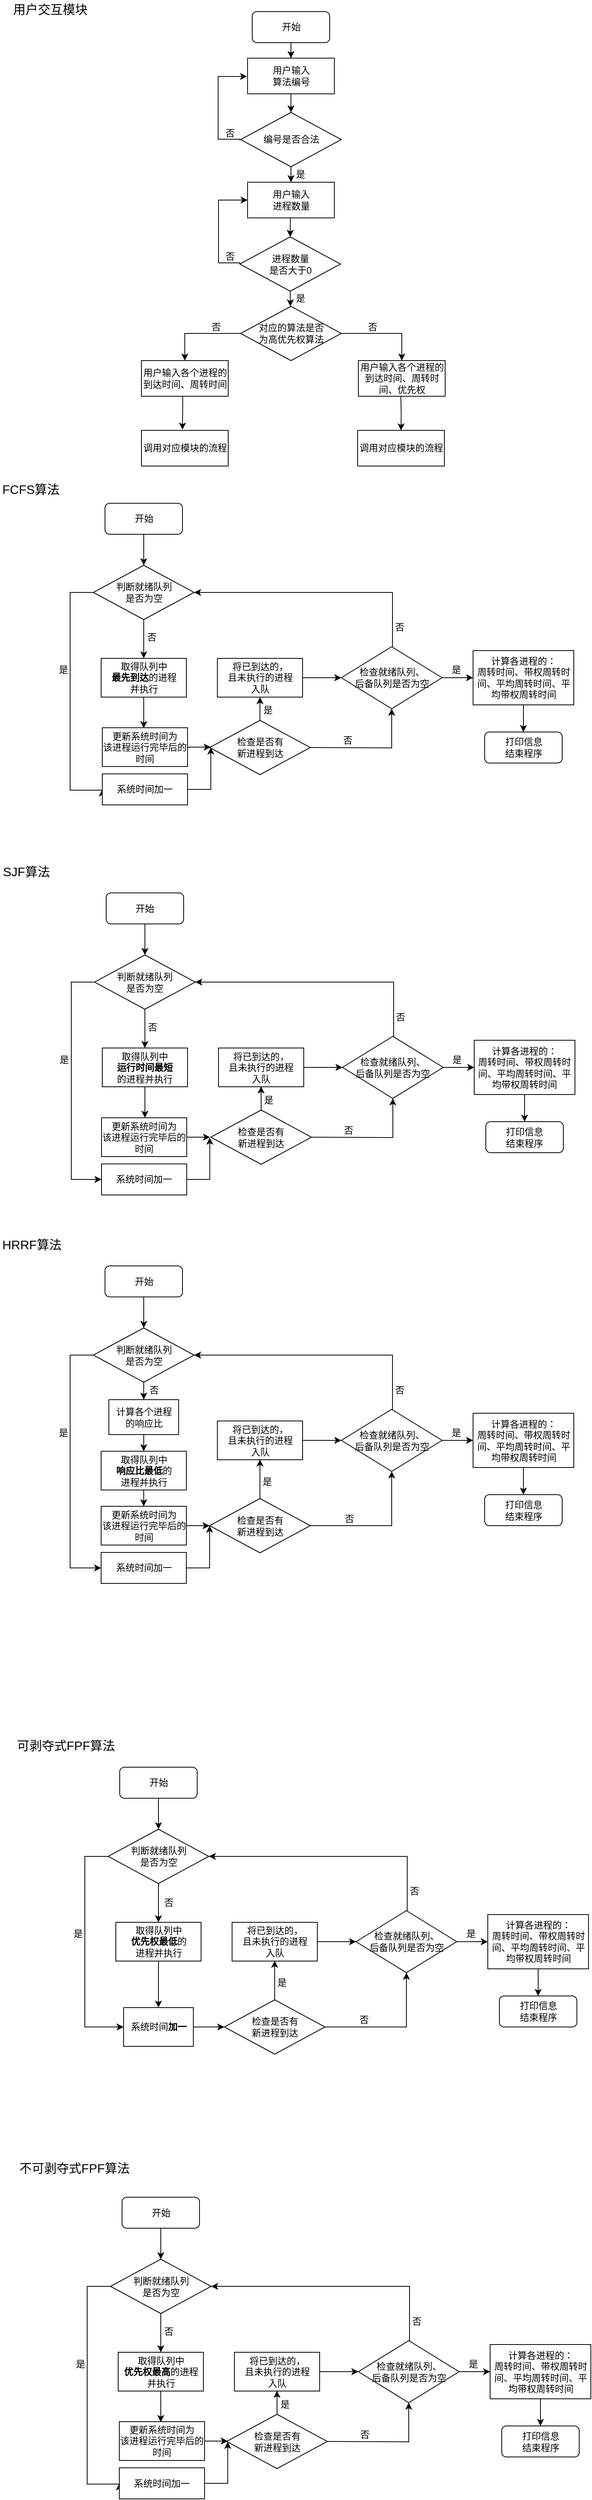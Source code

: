 <mxfile version="12.2.4" pages="1"><diagram id="Lmqe7AXTInENx8nF-MW2" name="Page-1"><mxGraphModel dx="1148" dy="631" grid="0" gridSize="10" guides="1" tooltips="1" connect="1" arrows="0" fold="1" page="1" pageScale="1" pageWidth="850" pageHeight="1100" math="0" shadow="0"><root><mxCell id="0"/><mxCell id="1" parent="0"/><mxCell id="92" value="&lt;font style=&quot;font-size: 16px&quot;&gt;FCFS算法&lt;/font&gt;" style="text;html=1;resizable=0;points=[];autosize=1;align=left;verticalAlign=top;spacingTop=-4;" parent="1" vertex="1"><mxGeometry x="28.5" y="644" width="90" height="20" as="geometry"/></mxCell><mxCell id="95" value="" style="edgeStyle=orthogonalEdgeStyle;rounded=0;orthogonalLoop=1;jettySize=auto;html=1;entryX=0.5;entryY=0;entryDx=0;entryDy=0;" parent="1" source="93" target="98" edge="1"><mxGeometry relative="1" as="geometry"><mxPoint x="213.5" y="764" as="targetPoint"/></mxGeometry></mxCell><mxCell id="93" value="开始" style="rounded=1;whiteSpace=wrap;html=1;" parent="1" vertex="1"><mxGeometry x="163.5" y="674" width="100" height="40" as="geometry"/></mxCell><mxCell id="98" value="判断就绪队列&lt;br&gt;是否为空" style="rhombus;whiteSpace=wrap;html=1;" parent="1" vertex="1"><mxGeometry x="148.5" y="754" width="130" height="70" as="geometry"/></mxCell><mxCell id="110" value="" style="edgeStyle=orthogonalEdgeStyle;rounded=0;orthogonalLoop=1;jettySize=auto;html=1;" parent="1" source="105" edge="1"><mxGeometry relative="1" as="geometry"><mxPoint x="213.5" y="964" as="targetPoint"/></mxGeometry></mxCell><mxCell id="105" value="取得队列中&lt;br&gt;&lt;b&gt;最先到达&lt;/b&gt;的进程&lt;br&gt;并执行" style="rounded=0;whiteSpace=wrap;html=1;" parent="1" vertex="1"><mxGeometry x="158.5" y="874" width="110" height="50" as="geometry"/></mxCell><mxCell id="106" value="" style="edgeStyle=orthogonalEdgeStyle;rounded=0;orthogonalLoop=1;jettySize=auto;html=1;" parent="1" source="98" target="105" edge="1"><mxGeometry relative="1" as="geometry"><mxPoint x="213.5" y="824" as="sourcePoint"/><mxPoint x="213.5" y="904" as="targetPoint"/></mxGeometry></mxCell><mxCell id="108" value="否" style="text;html=1;resizable=0;points=[];autosize=1;align=left;verticalAlign=top;spacingTop=-4;" parent="1" vertex="1"><mxGeometry x="215.5" y="837" width="30" height="20" as="geometry"/></mxCell><mxCell id="114" value="检查是否有&lt;br&gt;新进程到达" style="rhombus;whiteSpace=wrap;html=1;" parent="1" vertex="1"><mxGeometry x="298.5" y="954" width="130" height="70" as="geometry"/></mxCell><mxCell id="115" value="将已到达的，&lt;br&gt;且未执行的进程&lt;br&gt;入队" style="rounded=0;whiteSpace=wrap;html=1;" parent="1" vertex="1"><mxGeometry x="308.5" y="874" width="110" height="50" as="geometry"/></mxCell><mxCell id="116" value="" style="edgeStyle=orthogonalEdgeStyle;rounded=0;orthogonalLoop=1;jettySize=auto;html=1;" parent="1" edge="1"><mxGeometry relative="1" as="geometry"><mxPoint x="363.5" y="954" as="sourcePoint"/><mxPoint x="363.5" y="924" as="targetPoint"/></mxGeometry></mxCell><mxCell id="137" value="" style="edgeStyle=orthogonalEdgeStyle;rounded=0;orthogonalLoop=1;jettySize=auto;html=1;" parent="1" source="117" edge="1"><mxGeometry relative="1" as="geometry"><mxPoint x="638.5" y="899" as="targetPoint"/></mxGeometry></mxCell><mxCell id="117" value="检查就绪队列、&lt;br&gt;后备队列是否为空" style="rhombus;whiteSpace=wrap;html=1;" parent="1" vertex="1"><mxGeometry x="468.5" y="859" width="130" height="80" as="geometry"/></mxCell><mxCell id="127" value="" style="endArrow=classic;html=1;entryX=0;entryY=0.5;entryDx=0;entryDy=0;exitX=1;exitY=0.5;exitDx=0;exitDy=0;" parent="1" source="115" target="117" edge="1"><mxGeometry width="50" height="50" relative="1" as="geometry"><mxPoint x="28.5" y="1094" as="sourcePoint"/><mxPoint x="78.5" y="1044" as="targetPoint"/></mxGeometry></mxCell><mxCell id="128" value="" style="endArrow=classic;html=1;edgeStyle=orthogonalEdgeStyle;rounded=0;" parent="1" target="117" edge="1"><mxGeometry width="50" height="50" relative="1" as="geometry"><mxPoint x="428.5" y="989" as="sourcePoint"/><mxPoint x="78.5" y="1044" as="targetPoint"/></mxGeometry></mxCell><mxCell id="129" value="否" style="text;html=1;resizable=0;points=[];autosize=1;align=left;verticalAlign=top;spacingTop=-4;" parent="1" vertex="1"><mxGeometry x="468.5" y="970" width="30" height="20" as="geometry"/></mxCell><mxCell id="130" value="是" style="text;html=1;resizable=0;points=[];autosize=1;align=left;verticalAlign=top;spacingTop=-4;" parent="1" vertex="1"><mxGeometry x="365.5" y="931" width="30" height="20" as="geometry"/></mxCell><mxCell id="134" value="" style="endArrow=classic;html=1;edgeStyle=orthogonalEdgeStyle;entryX=0;entryY=0.5;entryDx=0;entryDy=0;exitX=0;exitY=0.5;exitDx=0;exitDy=0;rounded=0;" parent="1" source="98" target="285" edge="1"><mxGeometry width="50" height="50" relative="1" as="geometry"><mxPoint x="28.5" y="1094" as="sourcePoint"/><mxPoint x="168.147" y="989.471" as="targetPoint"/><Array as="points"><mxPoint x="118.5" y="789"/><mxPoint x="118.5" y="1044"/></Array></mxGeometry></mxCell><mxCell id="135" value="是" style="text;html=1;resizable=0;points=[];autosize=1;align=left;verticalAlign=top;spacingTop=-4;" parent="1" vertex="1"><mxGeometry x="101.5" y="879" width="30" height="20" as="geometry"/></mxCell><mxCell id="138" value="打印信息&lt;br&gt;结束程序" style="rounded=1;whiteSpace=wrap;html=1;" parent="1" vertex="1"><mxGeometry x="653.5" y="969" width="100" height="40" as="geometry"/></mxCell><mxCell id="141" value="" style="edgeStyle=orthogonalEdgeStyle;rounded=0;orthogonalLoop=1;jettySize=auto;html=1;entryX=0.5;entryY=0;entryDx=0;entryDy=0;" parent="1" source="139" target="138" edge="1"><mxGeometry relative="1" as="geometry"><mxPoint x="703.5" y="1014" as="targetPoint"/></mxGeometry></mxCell><mxCell id="139" value="计算各进程的：&lt;br&gt;周转时间、带权周转时间、平均周转时间、平均带权周转时间" style="rounded=0;whiteSpace=wrap;html=1;" parent="1" vertex="1"><mxGeometry x="638.5" y="864" width="130" height="70" as="geometry"/></mxCell><mxCell id="143" value="" style="endArrow=classic;html=1;edgeStyle=orthogonalEdgeStyle;exitX=0.5;exitY=0;exitDx=0;exitDy=0;entryX=1;entryY=0.5;entryDx=0;entryDy=0;rounded=0;" parent="1" source="117" target="98" edge="1"><mxGeometry width="50" height="50" relative="1" as="geometry"><mxPoint x="568.5" y="754" as="sourcePoint"/><mxPoint x="218.5" y="734" as="targetPoint"/><Array as="points"><mxPoint x="534.5" y="789"/></Array></mxGeometry></mxCell><mxCell id="144" value="是" style="text;html=1;resizable=0;points=[];autosize=1;align=left;verticalAlign=top;spacingTop=-4;" parent="1" vertex="1"><mxGeometry x="608.5" y="879" width="30" height="20" as="geometry"/></mxCell><mxCell id="145" value="否" style="text;html=1;resizable=0;points=[];autosize=1;align=left;verticalAlign=top;spacingTop=-4;" parent="1" vertex="1"><mxGeometry x="535.5" y="824" width="30" height="20" as="geometry"/></mxCell><mxCell id="146" value="" style="edgeStyle=orthogonalEdgeStyle;rounded=0;orthogonalLoop=1;jettySize=auto;html=1;entryX=0.5;entryY=0;entryDx=0;entryDy=0;" parent="1" source="147" target="148" edge="1"><mxGeometry relative="1" as="geometry"><mxPoint x="215" y="1266.5" as="targetPoint"/></mxGeometry></mxCell><mxCell id="147" value="开始" style="rounded=1;whiteSpace=wrap;html=1;" parent="1" vertex="1"><mxGeometry x="165" y="1176.5" width="100" height="40" as="geometry"/></mxCell><mxCell id="148" value="判断就绪队列&lt;br&gt;是否为空" style="rhombus;whiteSpace=wrap;html=1;" parent="1" vertex="1"><mxGeometry x="150" y="1256.5" width="130" height="70" as="geometry"/></mxCell><mxCell id="149" value="" style="edgeStyle=orthogonalEdgeStyle;rounded=0;orthogonalLoop=1;jettySize=auto;html=1;" parent="1" source="150" edge="1"><mxGeometry relative="1" as="geometry"><mxPoint x="215" y="1466.5" as="targetPoint"/></mxGeometry></mxCell><mxCell id="150" value="取得队列中&lt;br&gt;&lt;b&gt;运行时间最短&lt;/b&gt;&lt;br&gt;的进程并执行" style="rounded=0;whiteSpace=wrap;html=1;" parent="1" vertex="1"><mxGeometry x="160" y="1376.5" width="110" height="50" as="geometry"/></mxCell><mxCell id="152" value="" style="edgeStyle=orthogonalEdgeStyle;rounded=0;orthogonalLoop=1;jettySize=auto;html=1;" parent="1" source="148" target="150" edge="1"><mxGeometry relative="1" as="geometry"><mxPoint x="215" y="1326.5" as="sourcePoint"/><mxPoint x="215" y="1406.5" as="targetPoint"/></mxGeometry></mxCell><mxCell id="153" value="否" style="text;html=1;resizable=0;points=[];autosize=1;align=left;verticalAlign=top;spacingTop=-4;" parent="1" vertex="1"><mxGeometry x="217" y="1339.5" width="30" height="20" as="geometry"/></mxCell><mxCell id="154" value="检查是否有&lt;br&gt;新进程到达" style="rhombus;whiteSpace=wrap;html=1;" parent="1" vertex="1"><mxGeometry x="300" y="1456.5" width="130" height="70" as="geometry"/></mxCell><mxCell id="155" value="将已到达的，&lt;br&gt;且未执行的进程&lt;br&gt;入队" style="rounded=0;whiteSpace=wrap;html=1;" parent="1" vertex="1"><mxGeometry x="310" y="1376.5" width="110" height="50" as="geometry"/></mxCell><mxCell id="156" value="" style="edgeStyle=orthogonalEdgeStyle;rounded=0;orthogonalLoop=1;jettySize=auto;html=1;" parent="1" edge="1"><mxGeometry relative="1" as="geometry"><mxPoint x="365" y="1456.5" as="sourcePoint"/><mxPoint x="364.941" y="1426.088" as="targetPoint"/></mxGeometry></mxCell><mxCell id="157" value="" style="edgeStyle=orthogonalEdgeStyle;rounded=0;orthogonalLoop=1;jettySize=auto;html=1;" parent="1" source="158" edge="1"><mxGeometry relative="1" as="geometry"><mxPoint x="640" y="1401.5" as="targetPoint"/></mxGeometry></mxCell><mxCell id="158" value="检查就绪队列、&lt;br&gt;后备队列是否为空" style="rhombus;whiteSpace=wrap;html=1;" parent="1" vertex="1"><mxGeometry x="470" y="1361.5" width="130" height="80" as="geometry"/></mxCell><mxCell id="160" value="" style="endArrow=classic;html=1;entryX=0;entryY=0.5;entryDx=0;entryDy=0;exitX=1;exitY=0.5;exitDx=0;exitDy=0;" parent="1" source="155" target="158" edge="1"><mxGeometry width="50" height="50" relative="1" as="geometry"><mxPoint x="30" y="1596.5" as="sourcePoint"/><mxPoint x="80" y="1546.5" as="targetPoint"/></mxGeometry></mxCell><mxCell id="161" value="" style="endArrow=classic;html=1;edgeStyle=orthogonalEdgeStyle;rounded=0;" parent="1" target="158" edge="1"><mxGeometry width="50" height="50" relative="1" as="geometry"><mxPoint x="430" y="1491.5" as="sourcePoint"/><mxPoint x="80" y="1546.5" as="targetPoint"/></mxGeometry></mxCell><mxCell id="162" value="否" style="text;html=1;resizable=0;points=[];autosize=1;align=left;verticalAlign=top;spacingTop=-4;" parent="1" vertex="1"><mxGeometry x="470" y="1472.5" width="30" height="20" as="geometry"/></mxCell><mxCell id="163" value="是" style="text;html=1;resizable=0;points=[];autosize=1;align=left;verticalAlign=top;spacingTop=-4;" parent="1" vertex="1"><mxGeometry x="367" y="1433.5" width="30" height="20" as="geometry"/></mxCell><mxCell id="164" value="" style="endArrow=classic;html=1;edgeStyle=orthogonalEdgeStyle;exitX=0;exitY=0.5;exitDx=0;exitDy=0;rounded=0;entryX=0;entryY=0.5;entryDx=0;entryDy=0;" parent="1" source="148" target="280" edge="1"><mxGeometry width="50" height="50" relative="1" as="geometry"><mxPoint x="30" y="1596.5" as="sourcePoint"/><mxPoint x="169.647" y="1491.971" as="targetPoint"/><Array as="points"><mxPoint x="120" y="1291.5"/><mxPoint x="120" y="1546.5"/></Array></mxGeometry></mxCell><mxCell id="165" value="是" style="text;html=1;resizable=0;points=[];autosize=1;align=left;verticalAlign=top;spacingTop=-4;" parent="1" vertex="1"><mxGeometry x="103" y="1381.5" width="30" height="20" as="geometry"/></mxCell><mxCell id="166" value="打印信息&lt;br&gt;结束程序" style="rounded=1;whiteSpace=wrap;html=1;" parent="1" vertex="1"><mxGeometry x="655" y="1471.5" width="100" height="40" as="geometry"/></mxCell><mxCell id="167" value="" style="edgeStyle=orthogonalEdgeStyle;rounded=0;orthogonalLoop=1;jettySize=auto;html=1;entryX=0.5;entryY=0;entryDx=0;entryDy=0;" parent="1" source="168" target="166" edge="1"><mxGeometry relative="1" as="geometry"><mxPoint x="705" y="1516.5" as="targetPoint"/></mxGeometry></mxCell><mxCell id="168" value="计算各进程的：&lt;br&gt;周转时间、带权周转时间、平均周转时间、平均带权周转时间" style="rounded=0;whiteSpace=wrap;html=1;" parent="1" vertex="1"><mxGeometry x="640" y="1366.5" width="130" height="70" as="geometry"/></mxCell><mxCell id="169" value="" style="endArrow=classic;html=1;edgeStyle=orthogonalEdgeStyle;exitX=0.5;exitY=0;exitDx=0;exitDy=0;entryX=1;entryY=0.5;entryDx=0;entryDy=0;rounded=0;" parent="1" source="158" target="148" edge="1"><mxGeometry width="50" height="50" relative="1" as="geometry"><mxPoint x="570" y="1256.5" as="sourcePoint"/><mxPoint x="220" y="1236.5" as="targetPoint"/><Array as="points"><mxPoint x="536" y="1291.5"/></Array></mxGeometry></mxCell><mxCell id="170" value="是" style="text;html=1;resizable=0;points=[];autosize=1;align=left;verticalAlign=top;spacingTop=-4;" parent="1" vertex="1"><mxGeometry x="610" y="1381.5" width="30" height="20" as="geometry"/></mxCell><mxCell id="171" value="否" style="text;html=1;resizable=0;points=[];autosize=1;align=left;verticalAlign=top;spacingTop=-4;" parent="1" vertex="1"><mxGeometry x="537" y="1326.5" width="30" height="20" as="geometry"/></mxCell><mxCell id="172" value="&lt;font style=&quot;font-size: 16px&quot;&gt;SJF算法&lt;/font&gt;" style="text;html=1;resizable=0;points=[];autosize=1;align=left;verticalAlign=top;spacingTop=-4;" parent="1" vertex="1"><mxGeometry x="30" y="1136.5" width="80" height="20" as="geometry"/></mxCell><mxCell id="200" value="" style="edgeStyle=orthogonalEdgeStyle;rounded=0;orthogonalLoop=1;jettySize=auto;html=1;entryX=0.5;entryY=0;entryDx=0;entryDy=0;" parent="1" source="201" target="202" edge="1"><mxGeometry relative="1" as="geometry"><mxPoint x="213.5" y="1747.5" as="targetPoint"/></mxGeometry></mxCell><mxCell id="201" value="开始" style="rounded=1;whiteSpace=wrap;html=1;" parent="1" vertex="1"><mxGeometry x="163.5" y="1657.5" width="100" height="40" as="geometry"/></mxCell><mxCell id="202" value="判断就绪队列&lt;br&gt;是否为空" style="rhombus;whiteSpace=wrap;html=1;" parent="1" vertex="1"><mxGeometry x="148.5" y="1737.5" width="130" height="70" as="geometry"/></mxCell><mxCell id="205" value="更新系统时间为&lt;br&gt;该进程运行完毕后的时间" style="rounded=0;whiteSpace=wrap;html=1;" parent="1" vertex="1"><mxGeometry x="158.5" y="1967.5" width="110" height="50" as="geometry"/></mxCell><mxCell id="208" value="检查是否有&lt;br&gt;新进程到达" style="rhombus;whiteSpace=wrap;html=1;" parent="1" vertex="1"><mxGeometry x="298.5" y="1957.5" width="130" height="70" as="geometry"/></mxCell><mxCell id="209" value="将已到达的，&lt;br&gt;且未执行的进程&lt;br&gt;入队" style="rounded=0;whiteSpace=wrap;html=1;" parent="1" vertex="1"><mxGeometry x="308.5" y="1857.5" width="110" height="50" as="geometry"/></mxCell><mxCell id="210" value="" style="edgeStyle=orthogonalEdgeStyle;rounded=0;orthogonalLoop=1;jettySize=auto;html=1;exitX=0.5;exitY=0;exitDx=0;exitDy=0;" parent="1" source="208" edge="1"><mxGeometry relative="1" as="geometry"><mxPoint x="363.5" y="1937.5" as="sourcePoint"/><mxPoint x="363.441" y="1907.088" as="targetPoint"/></mxGeometry></mxCell><mxCell id="211" value="" style="edgeStyle=orthogonalEdgeStyle;rounded=0;orthogonalLoop=1;jettySize=auto;html=1;" parent="1" source="212" edge="1"><mxGeometry relative="1" as="geometry"><mxPoint x="638.5" y="1882.5" as="targetPoint"/></mxGeometry></mxCell><mxCell id="212" value="检查就绪队列、&lt;br&gt;后备队列是否为空" style="rhombus;whiteSpace=wrap;html=1;" parent="1" vertex="1"><mxGeometry x="468.5" y="1842.5" width="130" height="80" as="geometry"/></mxCell><mxCell id="213" value="" style="endArrow=classic;html=1;entryX=0;entryY=0.5;entryDx=0;entryDy=0;exitX=1;exitY=0.5;exitDx=0;exitDy=0;" parent="1" source="205" target="208" edge="1"><mxGeometry width="50" height="50" relative="1" as="geometry"><mxPoint x="28.5" y="2407.5" as="sourcePoint"/><mxPoint x="78.5" y="2357.5" as="targetPoint"/></mxGeometry></mxCell><mxCell id="214" value="" style="endArrow=classic;html=1;entryX=0;entryY=0.5;entryDx=0;entryDy=0;exitX=1;exitY=0.5;exitDx=0;exitDy=0;" parent="1" source="209" target="212" edge="1"><mxGeometry width="50" height="50" relative="1" as="geometry"><mxPoint x="28.5" y="2077.5" as="sourcePoint"/><mxPoint x="78.5" y="2027.5" as="targetPoint"/></mxGeometry></mxCell><mxCell id="215" value="" style="endArrow=classic;html=1;edgeStyle=orthogonalEdgeStyle;rounded=0;entryX=0.5;entryY=1;entryDx=0;entryDy=0;exitX=1;exitY=0.5;exitDx=0;exitDy=0;" parent="1" source="208" target="212" edge="1"><mxGeometry width="50" height="50" relative="1" as="geometry"><mxPoint x="428.5" y="1980" as="sourcePoint"/><mxPoint x="534.029" y="1929.674" as="targetPoint"/></mxGeometry></mxCell><mxCell id="216" value="否" style="text;html=1;resizable=0;points=[];autosize=1;align=left;verticalAlign=top;spacingTop=-4;" parent="1" vertex="1"><mxGeometry x="470.5" y="1973.5" width="30" height="20" as="geometry"/></mxCell><mxCell id="217" value="是" style="text;html=1;resizable=0;points=[];autosize=1;align=left;verticalAlign=top;spacingTop=-4;" parent="1" vertex="1"><mxGeometry x="364.5" y="1925.5" width="30" height="20" as="geometry"/></mxCell><mxCell id="218" value="" style="endArrow=classic;html=1;edgeStyle=orthogonalEdgeStyle;entryX=0;entryY=0.5;entryDx=0;entryDy=0;exitX=0;exitY=0.5;exitDx=0;exitDy=0;rounded=0;" parent="1" source="202" target="270" edge="1"><mxGeometry width="50" height="50" relative="1" as="geometry"><mxPoint x="28.5" y="2077.5" as="sourcePoint"/><mxPoint x="78.5" y="2027.5" as="targetPoint"/><Array as="points"><mxPoint x="118.5" y="1772.5"/><mxPoint x="118.5" y="2047.5"/></Array></mxGeometry></mxCell><mxCell id="219" value="是" style="text;html=1;resizable=0;points=[];autosize=1;align=left;verticalAlign=top;spacingTop=-4;" parent="1" vertex="1"><mxGeometry x="101.5" y="1862.5" width="30" height="20" as="geometry"/></mxCell><mxCell id="220" value="打印信息&lt;br&gt;结束程序" style="rounded=1;whiteSpace=wrap;html=1;" parent="1" vertex="1"><mxGeometry x="653.5" y="1952.5" width="100" height="40" as="geometry"/></mxCell><mxCell id="221" value="" style="edgeStyle=orthogonalEdgeStyle;rounded=0;orthogonalLoop=1;jettySize=auto;html=1;entryX=0.5;entryY=0;entryDx=0;entryDy=0;" parent="1" source="222" target="220" edge="1"><mxGeometry relative="1" as="geometry"><mxPoint x="703.5" y="1997.5" as="targetPoint"/></mxGeometry></mxCell><mxCell id="222" value="计算各进程的：&lt;br&gt;周转时间、带权周转时间、平均周转时间、平均带权周转时间" style="rounded=0;whiteSpace=wrap;html=1;" parent="1" vertex="1"><mxGeometry x="638.5" y="1847.5" width="130" height="70" as="geometry"/></mxCell><mxCell id="223" value="" style="endArrow=classic;html=1;edgeStyle=orthogonalEdgeStyle;exitX=0.5;exitY=0;exitDx=0;exitDy=0;entryX=1;entryY=0.5;entryDx=0;entryDy=0;rounded=0;" parent="1" source="212" target="202" edge="1"><mxGeometry width="50" height="50" relative="1" as="geometry"><mxPoint x="568.5" y="1737.5" as="sourcePoint"/><mxPoint x="218.5" y="1717.5" as="targetPoint"/><Array as="points"><mxPoint x="534.5" y="1772.5"/></Array></mxGeometry></mxCell><mxCell id="224" value="是" style="text;html=1;resizable=0;points=[];autosize=1;align=left;verticalAlign=top;spacingTop=-4;" parent="1" vertex="1"><mxGeometry x="608.5" y="1862.5" width="30" height="20" as="geometry"/></mxCell><mxCell id="225" value="否" style="text;html=1;resizable=0;points=[];autosize=1;align=left;verticalAlign=top;spacingTop=-4;" parent="1" vertex="1"><mxGeometry x="535.5" y="1807.5" width="30" height="20" as="geometry"/></mxCell><mxCell id="226" value="&lt;font style=&quot;font-size: 16px&quot;&gt;HRRF算法&lt;/font&gt;" style="text;html=1;resizable=0;points=[];autosize=1;align=left;verticalAlign=top;spacingTop=-4;" parent="1" vertex="1"><mxGeometry x="28.5" y="1617.5" width="90" height="20" as="geometry"/></mxCell><mxCell id="229" value="计算各个进程&lt;br&gt;的响应比" style="rounded=0;whiteSpace=wrap;html=1;" parent="1" vertex="1"><mxGeometry x="168.5" y="1830" width="90" height="45" as="geometry"/></mxCell><mxCell id="230" value="取得队列中&lt;br&gt;&lt;b&gt;响应比最低&lt;/b&gt;的&lt;br&gt;进程并执行" style="rounded=0;whiteSpace=wrap;html=1;" parent="1" vertex="1"><mxGeometry x="158.5" y="1896.5" width="110" height="50" as="geometry"/></mxCell><mxCell id="234" value="" style="endArrow=classic;html=1;entryX=0.5;entryY=0;entryDx=0;entryDy=0;exitX=0.5;exitY=1;exitDx=0;exitDy=0;" parent="1" source="202" target="229" edge="1"><mxGeometry width="50" height="50" relative="1" as="geometry"><mxPoint x="28.5" y="2098" as="sourcePoint"/><mxPoint x="78.5" y="2048" as="targetPoint"/></mxGeometry></mxCell><mxCell id="235" value="否" style="text;html=1;resizable=0;points=[];autosize=1;align=left;verticalAlign=top;spacingTop=-4;" parent="1" vertex="1"><mxGeometry x="218.5" y="1807.5" width="30" height="20" as="geometry"/></mxCell><mxCell id="236" value="" style="endArrow=classic;html=1;entryX=0.5;entryY=0;entryDx=0;entryDy=0;exitX=0.5;exitY=1;exitDx=0;exitDy=0;" parent="1" source="229" target="230" edge="1"><mxGeometry width="50" height="50" relative="1" as="geometry"><mxPoint x="28.5" y="2098" as="sourcePoint"/><mxPoint x="78.5" y="2048" as="targetPoint"/></mxGeometry></mxCell><mxCell id="237" value="" style="endArrow=classic;html=1;entryX=0.5;entryY=0;entryDx=0;entryDy=0;exitX=0.5;exitY=1;exitDx=0;exitDy=0;" parent="1" source="230" target="205" edge="1"><mxGeometry width="50" height="50" relative="1" as="geometry"><mxPoint x="28.5" y="2098" as="sourcePoint"/><mxPoint x="78.5" y="2048" as="targetPoint"/></mxGeometry></mxCell><mxCell id="238" value="" style="edgeStyle=orthogonalEdgeStyle;rounded=0;orthogonalLoop=1;jettySize=auto;html=1;entryX=0.5;entryY=0;entryDx=0;entryDy=0;" parent="1" source="239" target="240" edge="1"><mxGeometry relative="1" as="geometry"><mxPoint x="232.5" y="2394" as="targetPoint"/></mxGeometry></mxCell><mxCell id="239" value="开始" style="rounded=1;whiteSpace=wrap;html=1;" parent="1" vertex="1"><mxGeometry x="182.5" y="2304" width="100" height="40" as="geometry"/></mxCell><mxCell id="240" value="判断就绪队列&lt;br&gt;是否为空" style="rhombus;whiteSpace=wrap;html=1;" parent="1" vertex="1"><mxGeometry x="167.5" y="2384" width="130" height="70" as="geometry"/></mxCell><mxCell id="241" value="系统时间&lt;b&gt;加一&lt;/b&gt;" style="rounded=0;whiteSpace=wrap;html=1;" parent="1" vertex="1"><mxGeometry x="187.5" y="2614" width="90" height="50" as="geometry"/></mxCell><mxCell id="242" value="检查是否有&lt;br&gt;新进程到达" style="rhombus;whiteSpace=wrap;html=1;" parent="1" vertex="1"><mxGeometry x="317.5" y="2604" width="130" height="70" as="geometry"/></mxCell><mxCell id="243" value="将已到达的，&lt;br&gt;且未执行的进程&lt;br&gt;入队" style="rounded=0;whiteSpace=wrap;html=1;" parent="1" vertex="1"><mxGeometry x="327.5" y="2504" width="110" height="50" as="geometry"/></mxCell><mxCell id="244" value="" style="edgeStyle=orthogonalEdgeStyle;rounded=0;orthogonalLoop=1;jettySize=auto;html=1;exitX=0.5;exitY=0;exitDx=0;exitDy=0;" parent="1" source="242" edge="1"><mxGeometry relative="1" as="geometry"><mxPoint x="382.5" y="2584" as="sourcePoint"/><mxPoint x="382.441" y="2553.588" as="targetPoint"/></mxGeometry></mxCell><mxCell id="245" value="" style="edgeStyle=orthogonalEdgeStyle;rounded=0;orthogonalLoop=1;jettySize=auto;html=1;" parent="1" source="246" edge="1"><mxGeometry relative="1" as="geometry"><mxPoint x="657.5" y="2529" as="targetPoint"/></mxGeometry></mxCell><mxCell id="246" value="检查就绪队列、&lt;br&gt;后备队列是否为空" style="rhombus;whiteSpace=wrap;html=1;" parent="1" vertex="1"><mxGeometry x="487.5" y="2489" width="130" height="80" as="geometry"/></mxCell><mxCell id="247" value="" style="endArrow=classic;html=1;entryX=0;entryY=0.5;entryDx=0;entryDy=0;exitX=1;exitY=0.5;exitDx=0;exitDy=0;" parent="1" source="241" target="242" edge="1"><mxGeometry width="50" height="50" relative="1" as="geometry"><mxPoint x="47.5" y="3054" as="sourcePoint"/><mxPoint x="97.5" y="3004" as="targetPoint"/></mxGeometry></mxCell><mxCell id="248" value="" style="endArrow=classic;html=1;entryX=0;entryY=0.5;entryDx=0;entryDy=0;exitX=1;exitY=0.5;exitDx=0;exitDy=0;" parent="1" source="243" target="246" edge="1"><mxGeometry width="50" height="50" relative="1" as="geometry"><mxPoint x="47.5" y="2724" as="sourcePoint"/><mxPoint x="97.5" y="2674" as="targetPoint"/></mxGeometry></mxCell><mxCell id="249" value="" style="endArrow=classic;html=1;edgeStyle=orthogonalEdgeStyle;rounded=0;entryX=0.5;entryY=1;entryDx=0;entryDy=0;exitX=1;exitY=0.5;exitDx=0;exitDy=0;" parent="1" source="242" target="246" edge="1"><mxGeometry width="50" height="50" relative="1" as="geometry"><mxPoint x="447.5" y="2626.5" as="sourcePoint"/><mxPoint x="553.029" y="2576.174" as="targetPoint"/></mxGeometry></mxCell><mxCell id="250" value="否" style="text;html=1;resizable=0;points=[];autosize=1;align=left;verticalAlign=top;spacingTop=-4;" parent="1" vertex="1"><mxGeometry x="489.5" y="2620" width="30" height="20" as="geometry"/></mxCell><mxCell id="251" value="是" style="text;html=1;resizable=0;points=[];autosize=1;align=left;verticalAlign=top;spacingTop=-4;" parent="1" vertex="1"><mxGeometry x="383.5" y="2572" width="30" height="20" as="geometry"/></mxCell><mxCell id="252" value="" style="endArrow=classic;html=1;edgeStyle=orthogonalEdgeStyle;entryX=0;entryY=0.5;entryDx=0;entryDy=0;exitX=0;exitY=0.5;exitDx=0;exitDy=0;rounded=0;" parent="1" source="240" target="241" edge="1"><mxGeometry width="50" height="50" relative="1" as="geometry"><mxPoint x="47.5" y="2724" as="sourcePoint"/><mxPoint x="97.5" y="2674" as="targetPoint"/><Array as="points"><mxPoint x="137.5" y="2419.5"/><mxPoint x="137.5" y="2639.5"/></Array></mxGeometry></mxCell><mxCell id="253" value="是" style="text;html=1;resizable=0;points=[];autosize=1;align=left;verticalAlign=top;spacingTop=-4;" parent="1" vertex="1"><mxGeometry x="120.5" y="2509" width="30" height="20" as="geometry"/></mxCell><mxCell id="254" value="打印信息&lt;br&gt;结束程序" style="rounded=1;whiteSpace=wrap;html=1;" parent="1" vertex="1"><mxGeometry x="672.5" y="2599" width="100" height="40" as="geometry"/></mxCell><mxCell id="255" value="" style="edgeStyle=orthogonalEdgeStyle;rounded=0;orthogonalLoop=1;jettySize=auto;html=1;entryX=0.5;entryY=0;entryDx=0;entryDy=0;" parent="1" source="256" target="254" edge="1"><mxGeometry relative="1" as="geometry"><mxPoint x="722.5" y="2644" as="targetPoint"/></mxGeometry></mxCell><mxCell id="256" value="计算各进程的：&lt;br&gt;周转时间、带权周转时间、平均周转时间、平均带权周转时间" style="rounded=0;whiteSpace=wrap;html=1;" parent="1" vertex="1"><mxGeometry x="657.5" y="2494" width="130" height="70" as="geometry"/></mxCell><mxCell id="257" value="" style="endArrow=classic;html=1;edgeStyle=orthogonalEdgeStyle;exitX=0.5;exitY=0;exitDx=0;exitDy=0;entryX=1;entryY=0.5;entryDx=0;entryDy=0;rounded=0;" parent="1" source="246" target="240" edge="1"><mxGeometry width="50" height="50" relative="1" as="geometry"><mxPoint x="587.5" y="2384" as="sourcePoint"/><mxPoint x="237.5" y="2364" as="targetPoint"/><Array as="points"><mxPoint x="553.5" y="2419"/></Array></mxGeometry></mxCell><mxCell id="258" value="是" style="text;html=1;resizable=0;points=[];autosize=1;align=left;verticalAlign=top;spacingTop=-4;" parent="1" vertex="1"><mxGeometry x="627.5" y="2509" width="30" height="20" as="geometry"/></mxCell><mxCell id="259" value="否" style="text;html=1;resizable=0;points=[];autosize=1;align=left;verticalAlign=top;spacingTop=-4;" parent="1" vertex="1"><mxGeometry x="554.5" y="2454" width="30" height="20" as="geometry"/></mxCell><mxCell id="260" value="&lt;span style=&quot;font-size: 16px&quot;&gt;可剥夺式FPF算法&lt;/span&gt;" style="text;html=1;resizable=0;points=[];autosize=1;align=left;verticalAlign=top;spacingTop=-4;" parent="1" vertex="1"><mxGeometry x="47.5" y="2264" width="140" height="20" as="geometry"/></mxCell><mxCell id="262" value="取得队列中&lt;br&gt;&lt;b&gt;优先权最低&lt;/b&gt;的&lt;br&gt;进程并执行" style="rounded=0;whiteSpace=wrap;html=1;" parent="1" vertex="1"><mxGeometry x="177.5" y="2504" width="110" height="50" as="geometry"/></mxCell><mxCell id="263" value="" style="endArrow=classic;html=1;entryX=0.5;entryY=0;entryDx=0;entryDy=0;exitX=0.5;exitY=1;exitDx=0;exitDy=0;" parent="1" source="240" target="262" edge="1"><mxGeometry width="50" height="50" relative="1" as="geometry"><mxPoint x="47.5" y="2744.5" as="sourcePoint"/><mxPoint x="232.5" y="2476.5" as="targetPoint"/></mxGeometry></mxCell><mxCell id="264" value="否" style="text;html=1;resizable=0;points=[];autosize=1;align=left;verticalAlign=top;spacingTop=-4;" parent="1" vertex="1"><mxGeometry x="237.5" y="2469" width="30" height="20" as="geometry"/></mxCell><mxCell id="266" value="" style="endArrow=classic;html=1;entryX=0.5;entryY=0;entryDx=0;entryDy=0;exitX=0.5;exitY=1;exitDx=0;exitDy=0;" parent="1" source="262" target="241" edge="1"><mxGeometry width="50" height="50" relative="1" as="geometry"><mxPoint x="47.5" y="2744.5" as="sourcePoint"/><mxPoint x="97.5" y="2694.5" as="targetPoint"/></mxGeometry></mxCell><mxCell id="270" value="系统时间加一" style="rounded=0;whiteSpace=wrap;html=1;" parent="1" vertex="1"><mxGeometry x="158.5" y="2027" width="110" height="40" as="geometry"/></mxCell><mxCell id="271" value="" style="endArrow=classic;html=1;entryX=0;entryY=0.5;entryDx=0;entryDy=0;edgeStyle=orthogonalEdgeStyle;exitX=1;exitY=0.5;exitDx=0;exitDy=0;rounded=0;" parent="1" source="270" target="208" edge="1"><mxGeometry width="50" height="50" relative="1" as="geometry"><mxPoint x="8.5" y="2097.5" as="sourcePoint"/><mxPoint x="78.5" y="2557.5" as="targetPoint"/><Array as="points"><mxPoint x="298.5" y="2047.5"/></Array></mxGeometry></mxCell><mxCell id="278" value="更新系统时间为&lt;br&gt;该进程运行完毕后的时间" style="rounded=0;whiteSpace=wrap;html=1;" parent="1" vertex="1"><mxGeometry x="159" y="1466.5" width="110" height="50" as="geometry"/></mxCell><mxCell id="279" value="" style="endArrow=classic;html=1;entryX=0;entryY=0.5;entryDx=0;entryDy=0;exitX=1;exitY=0.5;exitDx=0;exitDy=0;" parent="1" source="278" edge="1"><mxGeometry width="50" height="50" relative="1" as="geometry"><mxPoint x="29" y="1906.5" as="sourcePoint"/><mxPoint x="299" y="1491.5" as="targetPoint"/></mxGeometry></mxCell><mxCell id="280" value="系统时间加一" style="rounded=0;whiteSpace=wrap;html=1;" parent="1" vertex="1"><mxGeometry x="159" y="1526" width="110" height="40" as="geometry"/></mxCell><mxCell id="281" value="" style="endArrow=classic;html=1;entryX=0;entryY=0.5;entryDx=0;entryDy=0;edgeStyle=orthogonalEdgeStyle;exitX=1;exitY=0.5;exitDx=0;exitDy=0;rounded=0;" parent="1" source="280" edge="1"><mxGeometry width="50" height="50" relative="1" as="geometry"><mxPoint x="9" y="1596.5" as="sourcePoint"/><mxPoint x="298.735" y="1492.147" as="targetPoint"/><Array as="points"><mxPoint x="299" y="1546.5"/></Array></mxGeometry></mxCell><mxCell id="283" value="更新系统时间为&lt;br&gt;该进程运行完毕后的时间" style="rounded=0;whiteSpace=wrap;html=1;" parent="1" vertex="1"><mxGeometry x="160" y="963.5" width="110" height="50" as="geometry"/></mxCell><mxCell id="284" value="" style="endArrow=classic;html=1;entryX=0;entryY=0.5;entryDx=0;entryDy=0;exitX=1;exitY=0.5;exitDx=0;exitDy=0;" parent="1" source="283" edge="1"><mxGeometry width="50" height="50" relative="1" as="geometry"><mxPoint x="30" y="1403.5" as="sourcePoint"/><mxPoint x="300" y="988.5" as="targetPoint"/></mxGeometry></mxCell><mxCell id="285" value="系统时间加一" style="rounded=0;whiteSpace=wrap;html=1;" parent="1" vertex="1"><mxGeometry x="160" y="1023" width="110" height="40" as="geometry"/></mxCell><mxCell id="286" value="" style="endArrow=classic;html=1;entryX=0;entryY=0.5;entryDx=0;entryDy=0;edgeStyle=orthogonalEdgeStyle;exitX=1;exitY=0.5;exitDx=0;exitDy=0;rounded=0;" parent="1" source="285" edge="1"><mxGeometry width="50" height="50" relative="1" as="geometry"><mxPoint x="10" y="1093.5" as="sourcePoint"/><mxPoint x="300.059" y="988.971" as="targetPoint"/><Array as="points"><mxPoint x="300" y="1043.5"/></Array></mxGeometry></mxCell><mxCell id="309" value="&lt;span style=&quot;font-size: 16px&quot;&gt;不可剥夺式FPF算法&lt;/span&gt;" style="text;html=1;resizable=0;points=[];autosize=1;align=left;verticalAlign=top;spacingTop=-4;" parent="1" vertex="1"><mxGeometry x="50.5" y="2808.5" width="160" height="20" as="geometry"/></mxCell><mxCell id="318" value="" style="edgeStyle=orthogonalEdgeStyle;rounded=0;orthogonalLoop=1;jettySize=auto;html=1;entryX=0.5;entryY=0;entryDx=0;entryDy=0;" parent="1" source="319" target="320" edge="1"><mxGeometry relative="1" as="geometry"><mxPoint x="235.5" y="2948.5" as="targetPoint"/></mxGeometry></mxCell><mxCell id="319" value="开始" style="rounded=1;whiteSpace=wrap;html=1;" parent="1" vertex="1"><mxGeometry x="185.5" y="2858.5" width="100" height="40" as="geometry"/></mxCell><mxCell id="320" value="判断就绪队列&lt;br&gt;是否为空" style="rhombus;whiteSpace=wrap;html=1;" parent="1" vertex="1"><mxGeometry x="170.5" y="2938.5" width="130" height="70" as="geometry"/></mxCell><mxCell id="321" value="" style="edgeStyle=orthogonalEdgeStyle;rounded=0;orthogonalLoop=1;jettySize=auto;html=1;" parent="1" source="322" edge="1"><mxGeometry relative="1" as="geometry"><mxPoint x="235.5" y="3148.5" as="targetPoint"/></mxGeometry></mxCell><mxCell id="322" value="取得队列中&lt;br&gt;&lt;b&gt;优先权最高&lt;/b&gt;的进程&lt;br&gt;并执行" style="rounded=0;whiteSpace=wrap;html=1;" parent="1" vertex="1"><mxGeometry x="180.5" y="3058.5" width="110" height="50" as="geometry"/></mxCell><mxCell id="323" value="" style="edgeStyle=orthogonalEdgeStyle;rounded=0;orthogonalLoop=1;jettySize=auto;html=1;" parent="1" source="320" target="322" edge="1"><mxGeometry relative="1" as="geometry"><mxPoint x="235.5" y="3008.5" as="sourcePoint"/><mxPoint x="235.5" y="3088.5" as="targetPoint"/></mxGeometry></mxCell><mxCell id="324" value="否" style="text;html=1;resizable=0;points=[];autosize=1;align=left;verticalAlign=top;spacingTop=-4;" parent="1" vertex="1"><mxGeometry x="237.5" y="3021.5" width="30" height="20" as="geometry"/></mxCell><mxCell id="325" value="检查是否有&lt;br&gt;新进程到达" style="rhombus;whiteSpace=wrap;html=1;" parent="1" vertex="1"><mxGeometry x="320.5" y="3138.5" width="130" height="70" as="geometry"/></mxCell><mxCell id="326" value="将已到达的，&lt;br&gt;且未执行的进程&lt;br&gt;入队" style="rounded=0;whiteSpace=wrap;html=1;" parent="1" vertex="1"><mxGeometry x="330.5" y="3058.5" width="110" height="50" as="geometry"/></mxCell><mxCell id="327" value="" style="edgeStyle=orthogonalEdgeStyle;rounded=0;orthogonalLoop=1;jettySize=auto;html=1;" parent="1" edge="1"><mxGeometry relative="1" as="geometry"><mxPoint x="385.5" y="3138.5" as="sourcePoint"/><mxPoint x="385.441" y="3108.088" as="targetPoint"/></mxGeometry></mxCell><mxCell id="328" value="" style="edgeStyle=orthogonalEdgeStyle;rounded=0;orthogonalLoop=1;jettySize=auto;html=1;" parent="1" source="329" edge="1"><mxGeometry relative="1" as="geometry"><mxPoint x="660.5" y="3083.5" as="targetPoint"/></mxGeometry></mxCell><mxCell id="329" value="检查就绪队列、&lt;br&gt;后备队列是否为空" style="rhombus;whiteSpace=wrap;html=1;" parent="1" vertex="1"><mxGeometry x="490.5" y="3043.5" width="130" height="80" as="geometry"/></mxCell><mxCell id="330" value="" style="endArrow=classic;html=1;entryX=0;entryY=0.5;entryDx=0;entryDy=0;exitX=1;exitY=0.5;exitDx=0;exitDy=0;" parent="1" source="326" target="329" edge="1"><mxGeometry width="50" height="50" relative="1" as="geometry"><mxPoint x="50.5" y="3278.5" as="sourcePoint"/><mxPoint x="100.5" y="3228.5" as="targetPoint"/></mxGeometry></mxCell><mxCell id="331" value="" style="endArrow=classic;html=1;edgeStyle=orthogonalEdgeStyle;rounded=0;" parent="1" target="329" edge="1"><mxGeometry width="50" height="50" relative="1" as="geometry"><mxPoint x="450.5" y="3173.5" as="sourcePoint"/><mxPoint x="100.5" y="3228.5" as="targetPoint"/></mxGeometry></mxCell><mxCell id="332" value="否" style="text;html=1;resizable=0;points=[];autosize=1;align=left;verticalAlign=top;spacingTop=-4;" parent="1" vertex="1"><mxGeometry x="490.5" y="3154.5" width="30" height="20" as="geometry"/></mxCell><mxCell id="333" value="是" style="text;html=1;resizable=0;points=[];autosize=1;align=left;verticalAlign=top;spacingTop=-4;" parent="1" vertex="1"><mxGeometry x="387.5" y="3115.5" width="30" height="20" as="geometry"/></mxCell><mxCell id="334" value="" style="endArrow=classic;html=1;edgeStyle=orthogonalEdgeStyle;entryX=0;entryY=0.5;entryDx=0;entryDy=0;exitX=0;exitY=0.5;exitDx=0;exitDy=0;rounded=0;" parent="1" source="320" target="344" edge="1"><mxGeometry width="50" height="50" relative="1" as="geometry"><mxPoint x="50.5" y="3278.5" as="sourcePoint"/><mxPoint x="190.147" y="3173.971" as="targetPoint"/><Array as="points"><mxPoint x="140.5" y="2973.5"/><mxPoint x="140.5" y="3228.5"/></Array></mxGeometry></mxCell><mxCell id="335" value="是" style="text;html=1;resizable=0;points=[];autosize=1;align=left;verticalAlign=top;spacingTop=-4;" parent="1" vertex="1"><mxGeometry x="123.5" y="3063.5" width="30" height="20" as="geometry"/></mxCell><mxCell id="336" value="打印信息&lt;br&gt;结束程序" style="rounded=1;whiteSpace=wrap;html=1;" parent="1" vertex="1"><mxGeometry x="675.5" y="3153.5" width="100" height="40" as="geometry"/></mxCell><mxCell id="337" value="" style="edgeStyle=orthogonalEdgeStyle;rounded=0;orthogonalLoop=1;jettySize=auto;html=1;entryX=0.5;entryY=0;entryDx=0;entryDy=0;" parent="1" source="338" target="336" edge="1"><mxGeometry relative="1" as="geometry"><mxPoint x="725.5" y="3198.5" as="targetPoint"/></mxGeometry></mxCell><mxCell id="338" value="计算各进程的：&lt;br&gt;周转时间、带权周转时间、平均周转时间、平均带权周转时间" style="rounded=0;whiteSpace=wrap;html=1;" parent="1" vertex="1"><mxGeometry x="660.5" y="3048.5" width="130" height="70" as="geometry"/></mxCell><mxCell id="339" value="" style="endArrow=classic;html=1;edgeStyle=orthogonalEdgeStyle;exitX=0.5;exitY=0;exitDx=0;exitDy=0;entryX=1;entryY=0.5;entryDx=0;entryDy=0;rounded=0;" parent="1" source="329" target="320" edge="1"><mxGeometry width="50" height="50" relative="1" as="geometry"><mxPoint x="590.5" y="2938.5" as="sourcePoint"/><mxPoint x="240.5" y="2918.5" as="targetPoint"/><Array as="points"><mxPoint x="556.5" y="2973.5"/></Array></mxGeometry></mxCell><mxCell id="340" value="是" style="text;html=1;resizable=0;points=[];autosize=1;align=left;verticalAlign=top;spacingTop=-4;" parent="1" vertex="1"><mxGeometry x="630.5" y="3063.5" width="30" height="20" as="geometry"/></mxCell><mxCell id="341" value="否" style="text;html=1;resizable=0;points=[];autosize=1;align=left;verticalAlign=top;spacingTop=-4;" parent="1" vertex="1"><mxGeometry x="557.5" y="3008.5" width="30" height="20" as="geometry"/></mxCell><mxCell id="342" value="更新系统时间为&lt;br&gt;该进程运行完毕后的时间" style="rounded=0;whiteSpace=wrap;html=1;" parent="1" vertex="1"><mxGeometry x="182" y="3148" width="110" height="50" as="geometry"/></mxCell><mxCell id="343" value="" style="endArrow=classic;html=1;entryX=0;entryY=0.5;entryDx=0;entryDy=0;exitX=1;exitY=0.5;exitDx=0;exitDy=0;" parent="1" source="342" edge="1"><mxGeometry width="50" height="50" relative="1" as="geometry"><mxPoint x="52" y="3588" as="sourcePoint"/><mxPoint x="322" y="3173" as="targetPoint"/></mxGeometry></mxCell><mxCell id="344" value="系统时间加一" style="rounded=0;whiteSpace=wrap;html=1;" parent="1" vertex="1"><mxGeometry x="182" y="3207.5" width="110" height="40" as="geometry"/></mxCell><mxCell id="345" value="" style="endArrow=classic;html=1;entryX=0;entryY=0.5;entryDx=0;entryDy=0;edgeStyle=orthogonalEdgeStyle;exitX=1;exitY=0.5;exitDx=0;exitDy=0;rounded=0;" parent="1" source="344" edge="1"><mxGeometry width="50" height="50" relative="1" as="geometry"><mxPoint x="32" y="3278" as="sourcePoint"/><mxPoint x="321.912" y="3173.971" as="targetPoint"/><Array as="points"><mxPoint x="322" y="3228"/></Array></mxGeometry></mxCell><mxCell id="347" value="&lt;font style=&quot;font-size: 16px&quot;&gt;用户交互模块&lt;/font&gt;" style="text;html=1;resizable=0;points=[];autosize=1;align=left;verticalAlign=top;spacingTop=-4;" vertex="1" parent="1"><mxGeometry x="42.5" y="25" width="106" height="15" as="geometry"/></mxCell><mxCell id="348" value="" style="edgeStyle=orthogonalEdgeStyle;rounded=0;orthogonalLoop=1;jettySize=auto;html=1;entryX=0.5;entryY=0;entryDx=0;entryDy=0;" edge="1" parent="1" source="349" target="376"><mxGeometry relative="1" as="geometry"><mxPoint x="403.5" y="115" as="targetPoint"/><Array as="points"/></mxGeometry></mxCell><mxCell id="349" value="开始" style="rounded=1;whiteSpace=wrap;html=1;" vertex="1" parent="1"><mxGeometry x="353.5" y="40" width="100" height="40" as="geometry"/></mxCell><mxCell id="376" value="用户输入&lt;br&gt;算法编号" style="rounded=0;whiteSpace=wrap;html=1;" vertex="1" parent="1"><mxGeometry x="347.5" y="100" width="112" height="46" as="geometry"/></mxCell><mxCell id="377" value="对应的算法是否&lt;br&gt;为高优先权算法" style="rhombus;whiteSpace=wrap;html=1;" vertex="1" parent="1"><mxGeometry x="338.5" y="420" width="130" height="70" as="geometry"/></mxCell><mxCell id="382" value="用户输入各个进程的&lt;br&gt;到达时间、周转时间" style="rounded=0;whiteSpace=wrap;html=1;" vertex="1" parent="1"><mxGeometry x="210.5" y="490" width="112" height="46" as="geometry"/></mxCell><mxCell id="384" value="" style="edgeStyle=orthogonalEdgeStyle;rounded=0;orthogonalLoop=1;jettySize=auto;html=1;entryX=0.5;entryY=0;entryDx=0;entryDy=0;exitX=0;exitY=0.5;exitDx=0;exitDy=0;" edge="1" parent="1" source="377" target="382"><mxGeometry relative="1" as="geometry"><mxPoint x="244.765" y="419.471" as="targetPoint"/><mxPoint x="245" y="415" as="sourcePoint"/><Array as="points"><mxPoint x="266" y="455"/></Array></mxGeometry></mxCell><mxCell id="385" value="用户输入各个进程的&lt;br&gt;到达时间、周转时间、优先权" style="rounded=0;whiteSpace=wrap;html=1;" vertex="1" parent="1"><mxGeometry x="490.5" y="490" width="112" height="46" as="geometry"/></mxCell><mxCell id="388" value="" style="edgeStyle=orthogonalEdgeStyle;rounded=0;orthogonalLoop=1;jettySize=auto;html=1;entryX=0.5;entryY=0;entryDx=0;entryDy=0;exitX=1;exitY=0.5;exitDx=0;exitDy=0;" edge="1" parent="1" source="377" target="385"><mxGeometry relative="1" as="geometry"><mxPoint x="276.118" y="535.176" as="targetPoint"/><mxPoint x="349.059" y="464.588" as="sourcePoint"/><Array as="points"><mxPoint x="546" y="455"/></Array></mxGeometry></mxCell><mxCell id="389" value="编号是否合法" style="rhombus;whiteSpace=wrap;html=1;" vertex="1" parent="1"><mxGeometry x="338.5" y="170" width="130" height="70" as="geometry"/></mxCell><mxCell id="390" value="" style="edgeStyle=orthogonalEdgeStyle;rounded=0;orthogonalLoop=1;jettySize=auto;html=1;entryX=0.5;entryY=0;entryDx=0;entryDy=0;exitX=0.5;exitY=1;exitDx=0;exitDy=0;" edge="1" parent="1" source="376" target="389"><mxGeometry relative="1" as="geometry"><mxPoint x="413.765" y="109.588" as="targetPoint"/><mxPoint x="403" y="150" as="sourcePoint"/><Array as="points"/></mxGeometry></mxCell><mxCell id="391" value="" style="edgeStyle=orthogonalEdgeStyle;rounded=0;orthogonalLoop=1;jettySize=auto;html=1;exitX=0.5;exitY=1;exitDx=0;exitDy=0;entryX=0.5;entryY=0;entryDx=0;entryDy=0;" edge="1" parent="1" source="389" target="392"><mxGeometry relative="1" as="geometry"><mxPoint x="404" y="270" as="targetPoint"/><mxPoint x="413.765" y="155.471" as="sourcePoint"/><Array as="points"/></mxGeometry></mxCell><mxCell id="392" value="用户输入&lt;br&gt;进程数量" style="rounded=0;whiteSpace=wrap;html=1;" vertex="1" parent="1"><mxGeometry x="347.5" y="260" width="112" height="46" as="geometry"/></mxCell><mxCell id="393" value="进程数量&lt;br&gt;是否大于0" style="rhombus;whiteSpace=wrap;html=1;" vertex="1" parent="1"><mxGeometry x="337.5" y="330.5" width="130" height="70" as="geometry"/></mxCell><mxCell id="394" value="" style="edgeStyle=orthogonalEdgeStyle;rounded=0;orthogonalLoop=1;jettySize=auto;html=1;entryX=0.5;entryY=0;entryDx=0;entryDy=0;exitX=0.5;exitY=1;exitDx=0;exitDy=0;" edge="1" parent="1" target="393"><mxGeometry relative="1" as="geometry"><mxPoint x="412.765" y="270.088" as="targetPoint"/><mxPoint x="402.765" y="305.971" as="sourcePoint"/><Array as="points"/></mxGeometry></mxCell><mxCell id="395" value="" style="edgeStyle=orthogonalEdgeStyle;rounded=0;orthogonalLoop=1;jettySize=auto;html=1;exitX=0.5;exitY=1;exitDx=0;exitDy=0;entryX=0.5;entryY=0;entryDx=0;entryDy=0;" edge="1" parent="1" source="393"><mxGeometry relative="1" as="geometry"><mxPoint x="402.765" y="420.088" as="targetPoint"/><mxPoint x="412.765" y="315.971" as="sourcePoint"/><Array as="points"/></mxGeometry></mxCell><mxCell id="396" value="是" style="text;html=1;resizable=0;points=[];autosize=1;align=left;verticalAlign=top;spacingTop=-4;" vertex="1" parent="1"><mxGeometry x="407.5" y="400" width="30" height="20" as="geometry"/></mxCell><mxCell id="398" value="是" style="text;html=1;resizable=0;points=[];autosize=1;align=left;verticalAlign=top;spacingTop=-4;" vertex="1" parent="1"><mxGeometry x="407.5" y="240" width="30" height="20" as="geometry"/></mxCell><mxCell id="402" value="" style="edgeStyle=orthogonalEdgeStyle;rounded=0;orthogonalLoop=1;jettySize=auto;html=1;entryX=0;entryY=0.5;entryDx=0;entryDy=0;exitX=0;exitY=0.5;exitDx=0;exitDy=0;" edge="1" parent="1" source="393" target="392"><mxGeometry relative="1" as="geometry"><mxPoint x="237.118" y="399.176" as="targetPoint"/><mxPoint x="310.059" y="363.882" as="sourcePoint"/><Array as="points"><mxPoint x="338" y="364"/><mxPoint x="310" y="364"/><mxPoint x="310" y="283"/></Array></mxGeometry></mxCell><mxCell id="403" value="否" style="text;html=1;resizable=0;points=[];autosize=1;align=left;verticalAlign=top;spacingTop=-4;" vertex="1" parent="1"><mxGeometry x="317" y="346" width="30" height="20" as="geometry"/></mxCell><mxCell id="405" value="" style="edgeStyle=orthogonalEdgeStyle;rounded=0;orthogonalLoop=1;jettySize=auto;html=1;entryX=0;entryY=0.5;entryDx=0;entryDy=0;exitX=0;exitY=0.5;exitDx=0;exitDy=0;" edge="1" parent="1"><mxGeometry relative="1" as="geometry"><mxPoint x="346.794" y="123.618" as="targetPoint"/><mxPoint x="337.382" y="205.971" as="sourcePoint"/><Array as="points"><mxPoint x="337.5" y="204.5"/><mxPoint x="309.5" y="204.5"/><mxPoint x="309.5" y="123.5"/></Array></mxGeometry></mxCell><mxCell id="406" value="否" style="text;html=1;resizable=0;points=[];autosize=1;align=left;verticalAlign=top;spacingTop=-4;" vertex="1" parent="1"><mxGeometry x="316.5" y="186.5" width="30" height="20" as="geometry"/></mxCell><mxCell id="408" value="否" style="text;html=1;resizable=0;points=[];autosize=1;align=left;verticalAlign=top;spacingTop=-4;" vertex="1" parent="1"><mxGeometry x="299" y="437" width="30" height="20" as="geometry"/></mxCell><mxCell id="409" value="否" style="text;html=1;resizable=0;points=[];autosize=1;align=left;verticalAlign=top;spacingTop=-4;" vertex="1" parent="1"><mxGeometry x="500.5" y="437" width="30" height="20" as="geometry"/></mxCell><mxCell id="411" value="调用对应模块的流程" style="rounded=0;whiteSpace=wrap;html=1;" vertex="1" parent="1"><mxGeometry x="210.5" y="580" width="112" height="46" as="geometry"/></mxCell><mxCell id="412" value="调用对应模块的流程" style="rounded=0;whiteSpace=wrap;html=1;" vertex="1" parent="1"><mxGeometry x="489.5" y="580" width="112" height="46" as="geometry"/></mxCell><mxCell id="413" value="" style="edgeStyle=orthogonalEdgeStyle;rounded=0;orthogonalLoop=1;jettySize=auto;html=1;entryX=0.5;entryY=0;entryDx=0;entryDy=0;exitX=0.5;exitY=1;exitDx=0;exitDy=0;" edge="1" parent="1" target="412"><mxGeometry relative="1" as="geometry"><mxPoint x="545.088" y="560.176" as="targetPoint"/><mxPoint x="545.265" y="535.971" as="sourcePoint"/><Array as="points"/></mxGeometry></mxCell><mxCell id="414" value="" style="edgeStyle=orthogonalEdgeStyle;rounded=0;orthogonalLoop=1;jettySize=auto;html=1;entryX=0.5;entryY=0;entryDx=0;entryDy=0;exitX=0.5;exitY=1;exitDx=0;exitDy=0;" edge="1" parent="1"><mxGeometry relative="1" as="geometry"><mxPoint x="263.441" y="579.088" as="targetPoint"/><mxPoint x="263.765" y="535.471" as="sourcePoint"/><Array as="points"><mxPoint x="264" y="551"/><mxPoint x="264" y="551"/></Array></mxGeometry></mxCell></root></mxGraphModel></diagram></mxfile>
